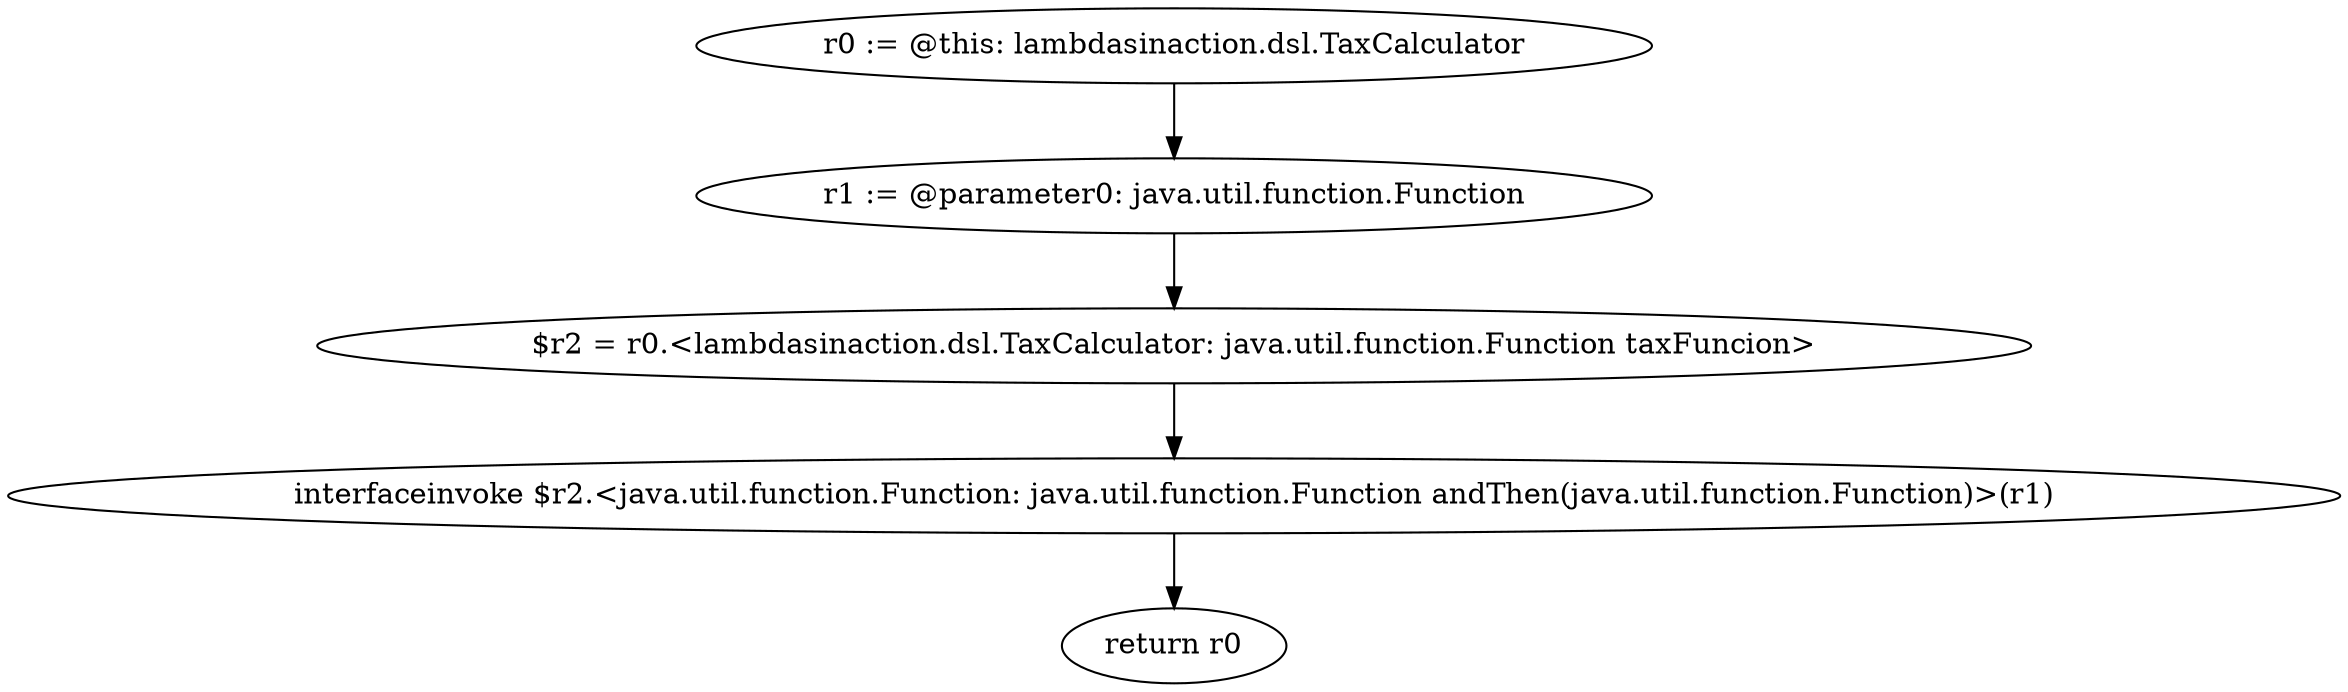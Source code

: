 digraph "unitGraph" {
    "r0 := @this: lambdasinaction.dsl.TaxCalculator"
    "r1 := @parameter0: java.util.function.Function"
    "$r2 = r0.<lambdasinaction.dsl.TaxCalculator: java.util.function.Function taxFuncion>"
    "interfaceinvoke $r2.<java.util.function.Function: java.util.function.Function andThen(java.util.function.Function)>(r1)"
    "return r0"
    "r0 := @this: lambdasinaction.dsl.TaxCalculator"->"r1 := @parameter0: java.util.function.Function";
    "r1 := @parameter0: java.util.function.Function"->"$r2 = r0.<lambdasinaction.dsl.TaxCalculator: java.util.function.Function taxFuncion>";
    "$r2 = r0.<lambdasinaction.dsl.TaxCalculator: java.util.function.Function taxFuncion>"->"interfaceinvoke $r2.<java.util.function.Function: java.util.function.Function andThen(java.util.function.Function)>(r1)";
    "interfaceinvoke $r2.<java.util.function.Function: java.util.function.Function andThen(java.util.function.Function)>(r1)"->"return r0";
}
